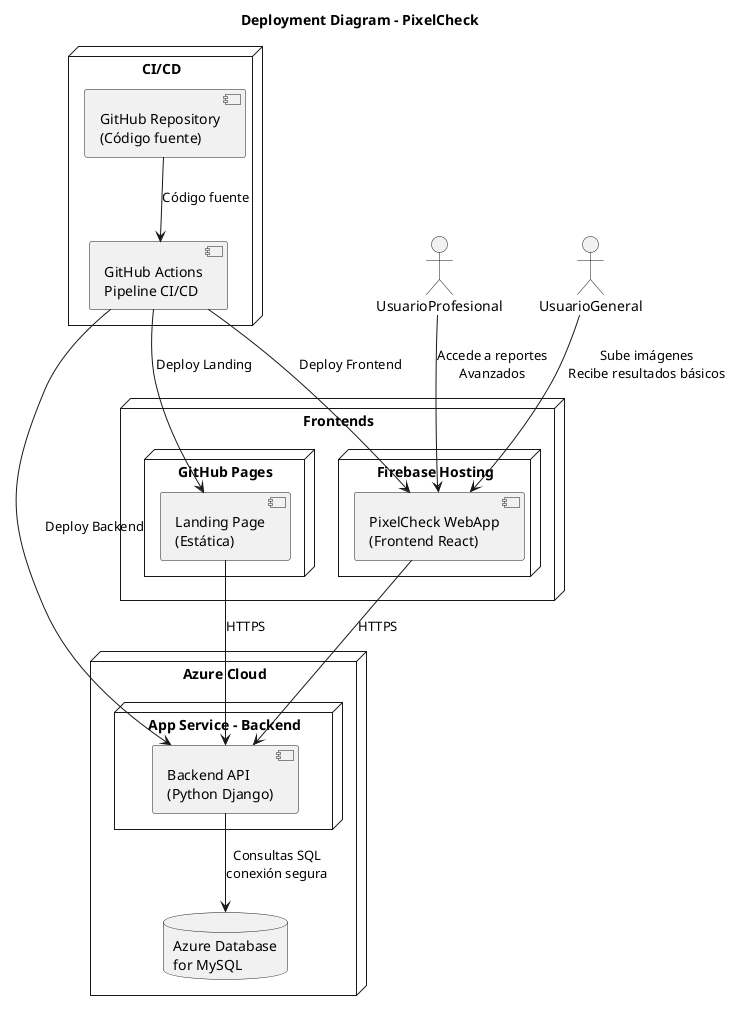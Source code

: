 @startuml
!include <tupadr3/common>

title Deployment Diagram - PixelCheck

node "Azure Cloud" {
  node "App Service - Backend" {
    component BackendApp [
      Backend API
      (Python Django)
    ]
  }

  database MySQL [
    Azure Database
    for MySQL
  ]
}

node "Frontends" {
  node "Firebase Hosting" {
    component WebApp [
      PixelCheck WebApp
      (Frontend React)
    ]
  }

  node "GitHub Pages" {
    component LandingPage [
      Landing Page
      (Estática)
    ]
  }
}

node "CI/CD" {
  component GitHubRepo [
    GitHub Repository
    (Código fuente)
  ]
  component GitHubActions [
    GitHub Actions
    Pipeline CI/CD
  ]
}

actor UsuarioGeneral
actor UsuarioProfesional

UsuarioGeneral --> WebApp : "Sube imágenes\nRecibe resultados básicos"
UsuarioProfesional --> WebApp : "Accede a reportes\nAvanzados"

WebApp --> BackendApp : HTTPS
LandingPage --> BackendApp : HTTPS
BackendApp --> MySQL : "Consultas SQL\nconexión segura"

GitHubRepo --> GitHubActions : "Código fuente"
GitHubActions --> BackendApp : "Deploy Backend"
GitHubActions --> WebApp : "Deploy Frontend"
GitHubActions --> LandingPage : "Deploy Landing"

@enduml
